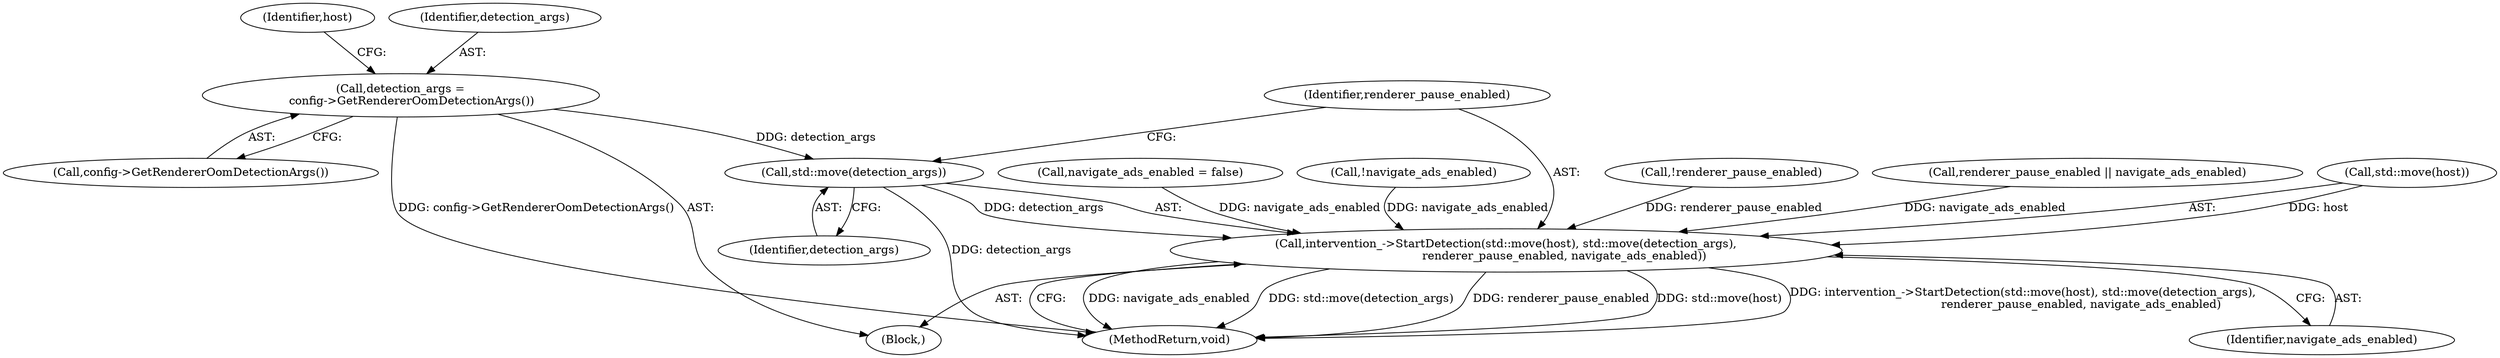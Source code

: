 digraph "0_Chrome_84fbaf8414b4911ef122557d1518b50f79c2eaef@API" {
"1000178" [label="(Call,std::move(detection_args))"];
"1000172" [label="(Call,detection_args =\n      config->GetRendererOomDetectionArgs())"];
"1000175" [label="(Call,intervention_->StartDetection(std::move(host), std::move(detection_args),\n                                renderer_pause_enabled, navigate_ads_enabled))"];
"1000136" [label="(Call,navigate_ads_enabled = false)"];
"1000178" [label="(Call,std::move(detection_args))"];
"1000177" [label="(Identifier,host)"];
"1000175" [label="(Call,intervention_->StartDetection(std::move(host), std::move(detection_args),\n                                renderer_pause_enabled, navigate_ads_enabled))"];
"1000143" [label="(Call,!navigate_ads_enabled)"];
"1000180" [label="(Identifier,renderer_pause_enabled)"];
"1000141" [label="(Call,!renderer_pause_enabled)"];
"1000116" [label="(Call,renderer_pause_enabled || navigate_ads_enabled)"];
"1000174" [label="(Call,config->GetRendererOomDetectionArgs())"];
"1000182" [label="(MethodReturn,void)"];
"1000173" [label="(Identifier,detection_args)"];
"1000181" [label="(Identifier,navigate_ads_enabled)"];
"1000179" [label="(Identifier,detection_args)"];
"1000176" [label="(Call,std::move(host))"];
"1000101" [label="(Block,)"];
"1000172" [label="(Call,detection_args =\n      config->GetRendererOomDetectionArgs())"];
"1000178" -> "1000175"  [label="AST: "];
"1000178" -> "1000179"  [label="CFG: "];
"1000179" -> "1000178"  [label="AST: "];
"1000180" -> "1000178"  [label="CFG: "];
"1000178" -> "1000182"  [label="DDG: detection_args"];
"1000178" -> "1000175"  [label="DDG: detection_args"];
"1000172" -> "1000178"  [label="DDG: detection_args"];
"1000172" -> "1000101"  [label="AST: "];
"1000172" -> "1000174"  [label="CFG: "];
"1000173" -> "1000172"  [label="AST: "];
"1000174" -> "1000172"  [label="AST: "];
"1000177" -> "1000172"  [label="CFG: "];
"1000172" -> "1000182"  [label="DDG: config->GetRendererOomDetectionArgs()"];
"1000175" -> "1000101"  [label="AST: "];
"1000175" -> "1000181"  [label="CFG: "];
"1000176" -> "1000175"  [label="AST: "];
"1000180" -> "1000175"  [label="AST: "];
"1000181" -> "1000175"  [label="AST: "];
"1000182" -> "1000175"  [label="CFG: "];
"1000175" -> "1000182"  [label="DDG: navigate_ads_enabled"];
"1000175" -> "1000182"  [label="DDG: std::move(detection_args)"];
"1000175" -> "1000182"  [label="DDG: renderer_pause_enabled"];
"1000175" -> "1000182"  [label="DDG: std::move(host)"];
"1000175" -> "1000182"  [label="DDG: intervention_->StartDetection(std::move(host), std::move(detection_args),\n                                renderer_pause_enabled, navigate_ads_enabled)"];
"1000176" -> "1000175"  [label="DDG: host"];
"1000141" -> "1000175"  [label="DDG: renderer_pause_enabled"];
"1000143" -> "1000175"  [label="DDG: navigate_ads_enabled"];
"1000116" -> "1000175"  [label="DDG: navigate_ads_enabled"];
"1000136" -> "1000175"  [label="DDG: navigate_ads_enabled"];
}

